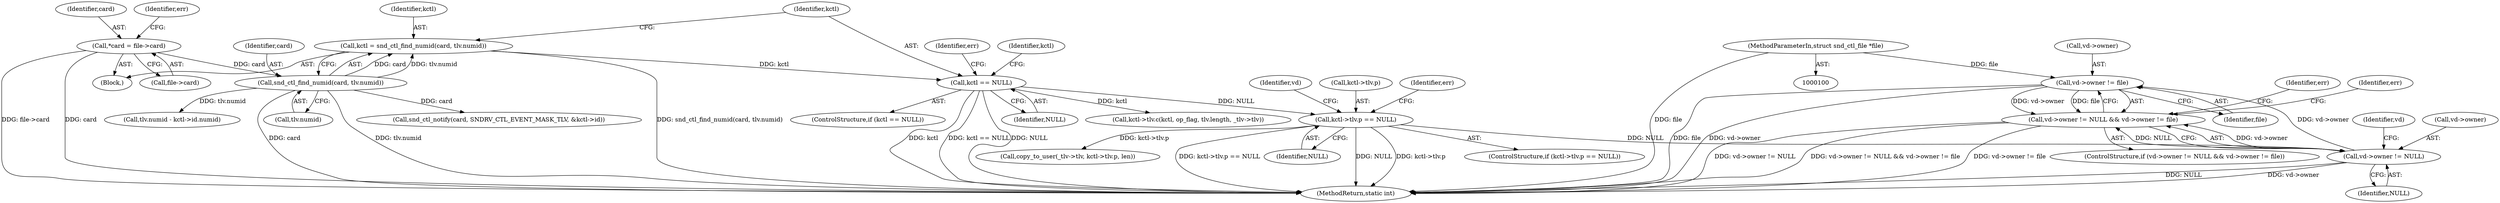digraph "0_linux_fd9f26e4eca5d08a27d12c0933fceef76ed9663d_2@pointer" {
"1000249" [label="(Call,vd->owner != file)"];
"1000244" [label="(Call,vd->owner != NULL)"];
"1000164" [label="(Call,kctl->tlv.p == NULL)"];
"1000154" [label="(Call,kctl == NULL)"];
"1000146" [label="(Call,kctl = snd_ctl_find_numid(card, tlv.numid))"];
"1000148" [label="(Call,snd_ctl_find_numid(card, tlv.numid))"];
"1000106" [label="(Call,*card = file->card)"];
"1000101" [label="(MethodParameterIn,struct snd_ctl_file *file)"];
"1000243" [label="(Call,vd->owner != NULL && vd->owner != file)"];
"1000104" [label="(Block,)"];
"1000153" [label="(ControlStructure,if (kctl == NULL))"];
"1000349" [label="(MethodReturn,static int)"];
"1000148" [label="(Call,snd_ctl_find_numid(card, tlv.numid))"];
"1000147" [label="(Identifier,kctl)"];
"1000107" [label="(Identifier,card)"];
"1000281" [label="(Call,snd_ctl_notify(card, SNDRV_CTL_EVENT_MASK_TLV, &kctl->id))"];
"1000178" [label="(Identifier,vd)"];
"1000106" [label="(Call,*card = file->card)"];
"1000146" [label="(Call,kctl = snd_ctl_find_numid(card, tlv.numid))"];
"1000164" [label="(Call,kctl->tlv.p == NULL)"];
"1000251" [label="(Identifier,vd)"];
"1000245" [label="(Call,vd->owner)"];
"1000248" [label="(Identifier,NULL)"];
"1000242" [label="(ControlStructure,if (vd->owner != NULL && vd->owner != file))"];
"1000101" [label="(MethodParameterIn,struct snd_ctl_file *file)"];
"1000150" [label="(Call,tlv.numid)"];
"1000156" [label="(Identifier,NULL)"];
"1000261" [label="(Identifier,err)"];
"1000253" [label="(Identifier,file)"];
"1000249" [label="(Call,vd->owner != file)"];
"1000149" [label="(Identifier,card)"];
"1000262" [label="(Call,kctl->tlv.c(kctl, op_flag, tlv.length, _tlv->tlv))"];
"1000159" [label="(Identifier,err)"];
"1000244" [label="(Call,vd->owner != NULL)"];
"1000184" [label="(Call,tlv.numid - kctl->id.numid)"];
"1000117" [label="(Identifier,err)"];
"1000256" [label="(Identifier,err)"];
"1000163" [label="(ControlStructure,if (kctl->tlv.p == NULL))"];
"1000154" [label="(Call,kctl == NULL)"];
"1000155" [label="(Identifier,kctl)"];
"1000108" [label="(Call,file->card)"];
"1000250" [label="(Call,vd->owner)"];
"1000243" [label="(Call,vd->owner != NULL && vd->owner != file)"];
"1000165" [label="(Call,kctl->tlv.p)"];
"1000170" [label="(Identifier,NULL)"];
"1000173" [label="(Identifier,err)"];
"1000327" [label="(Call,copy_to_user(_tlv->tlv, kctl->tlv.p, len))"];
"1000167" [label="(Identifier,kctl)"];
"1000249" -> "1000243"  [label="AST: "];
"1000249" -> "1000253"  [label="CFG: "];
"1000250" -> "1000249"  [label="AST: "];
"1000253" -> "1000249"  [label="AST: "];
"1000243" -> "1000249"  [label="CFG: "];
"1000249" -> "1000349"  [label="DDG: file"];
"1000249" -> "1000349"  [label="DDG: vd->owner"];
"1000249" -> "1000243"  [label="DDG: vd->owner"];
"1000249" -> "1000243"  [label="DDG: file"];
"1000244" -> "1000249"  [label="DDG: vd->owner"];
"1000101" -> "1000249"  [label="DDG: file"];
"1000244" -> "1000243"  [label="AST: "];
"1000244" -> "1000248"  [label="CFG: "];
"1000245" -> "1000244"  [label="AST: "];
"1000248" -> "1000244"  [label="AST: "];
"1000251" -> "1000244"  [label="CFG: "];
"1000243" -> "1000244"  [label="CFG: "];
"1000244" -> "1000349"  [label="DDG: NULL"];
"1000244" -> "1000349"  [label="DDG: vd->owner"];
"1000244" -> "1000243"  [label="DDG: vd->owner"];
"1000244" -> "1000243"  [label="DDG: NULL"];
"1000164" -> "1000244"  [label="DDG: NULL"];
"1000164" -> "1000163"  [label="AST: "];
"1000164" -> "1000170"  [label="CFG: "];
"1000165" -> "1000164"  [label="AST: "];
"1000170" -> "1000164"  [label="AST: "];
"1000173" -> "1000164"  [label="CFG: "];
"1000178" -> "1000164"  [label="CFG: "];
"1000164" -> "1000349"  [label="DDG: kctl->tlv.p == NULL"];
"1000164" -> "1000349"  [label="DDG: NULL"];
"1000164" -> "1000349"  [label="DDG: kctl->tlv.p"];
"1000154" -> "1000164"  [label="DDG: NULL"];
"1000164" -> "1000327"  [label="DDG: kctl->tlv.p"];
"1000154" -> "1000153"  [label="AST: "];
"1000154" -> "1000156"  [label="CFG: "];
"1000155" -> "1000154"  [label="AST: "];
"1000156" -> "1000154"  [label="AST: "];
"1000159" -> "1000154"  [label="CFG: "];
"1000167" -> "1000154"  [label="CFG: "];
"1000154" -> "1000349"  [label="DDG: kctl"];
"1000154" -> "1000349"  [label="DDG: kctl == NULL"];
"1000154" -> "1000349"  [label="DDG: NULL"];
"1000146" -> "1000154"  [label="DDG: kctl"];
"1000154" -> "1000262"  [label="DDG: kctl"];
"1000146" -> "1000104"  [label="AST: "];
"1000146" -> "1000148"  [label="CFG: "];
"1000147" -> "1000146"  [label="AST: "];
"1000148" -> "1000146"  [label="AST: "];
"1000155" -> "1000146"  [label="CFG: "];
"1000146" -> "1000349"  [label="DDG: snd_ctl_find_numid(card, tlv.numid)"];
"1000148" -> "1000146"  [label="DDG: card"];
"1000148" -> "1000146"  [label="DDG: tlv.numid"];
"1000148" -> "1000150"  [label="CFG: "];
"1000149" -> "1000148"  [label="AST: "];
"1000150" -> "1000148"  [label="AST: "];
"1000148" -> "1000349"  [label="DDG: card"];
"1000148" -> "1000349"  [label="DDG: tlv.numid"];
"1000106" -> "1000148"  [label="DDG: card"];
"1000148" -> "1000184"  [label="DDG: tlv.numid"];
"1000148" -> "1000281"  [label="DDG: card"];
"1000106" -> "1000104"  [label="AST: "];
"1000106" -> "1000108"  [label="CFG: "];
"1000107" -> "1000106"  [label="AST: "];
"1000108" -> "1000106"  [label="AST: "];
"1000117" -> "1000106"  [label="CFG: "];
"1000106" -> "1000349"  [label="DDG: file->card"];
"1000106" -> "1000349"  [label="DDG: card"];
"1000101" -> "1000100"  [label="AST: "];
"1000101" -> "1000349"  [label="DDG: file"];
"1000243" -> "1000242"  [label="AST: "];
"1000256" -> "1000243"  [label="CFG: "];
"1000261" -> "1000243"  [label="CFG: "];
"1000243" -> "1000349"  [label="DDG: vd->owner != NULL"];
"1000243" -> "1000349"  [label="DDG: vd->owner != NULL && vd->owner != file"];
"1000243" -> "1000349"  [label="DDG: vd->owner != file"];
}
